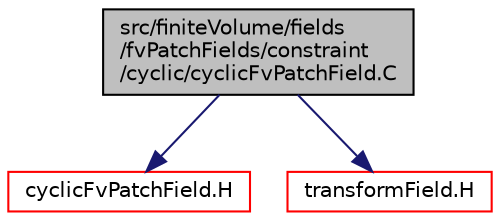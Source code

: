 digraph "src/finiteVolume/fields/fvPatchFields/constraint/cyclic/cyclicFvPatchField.C"
{
  bgcolor="transparent";
  edge [fontname="Helvetica",fontsize="10",labelfontname="Helvetica",labelfontsize="10"];
  node [fontname="Helvetica",fontsize="10",shape=record];
  Node0 [label="src/finiteVolume/fields\l/fvPatchFields/constraint\l/cyclic/cyclicFvPatchField.C",height=0.2,width=0.4,color="black", fillcolor="grey75", style="filled", fontcolor="black"];
  Node0 -> Node1 [color="midnightblue",fontsize="10",style="solid",fontname="Helvetica"];
  Node1 [label="cyclicFvPatchField.H",height=0.2,width=0.4,color="red",URL="$a01691.html"];
  Node0 -> Node229 [color="midnightblue",fontsize="10",style="solid",fontname="Helvetica"];
  Node229 [label="transformField.H",height=0.2,width=0.4,color="red",URL="$a10448.html",tooltip="Spatial transformation functions for primitive fields. "];
}

